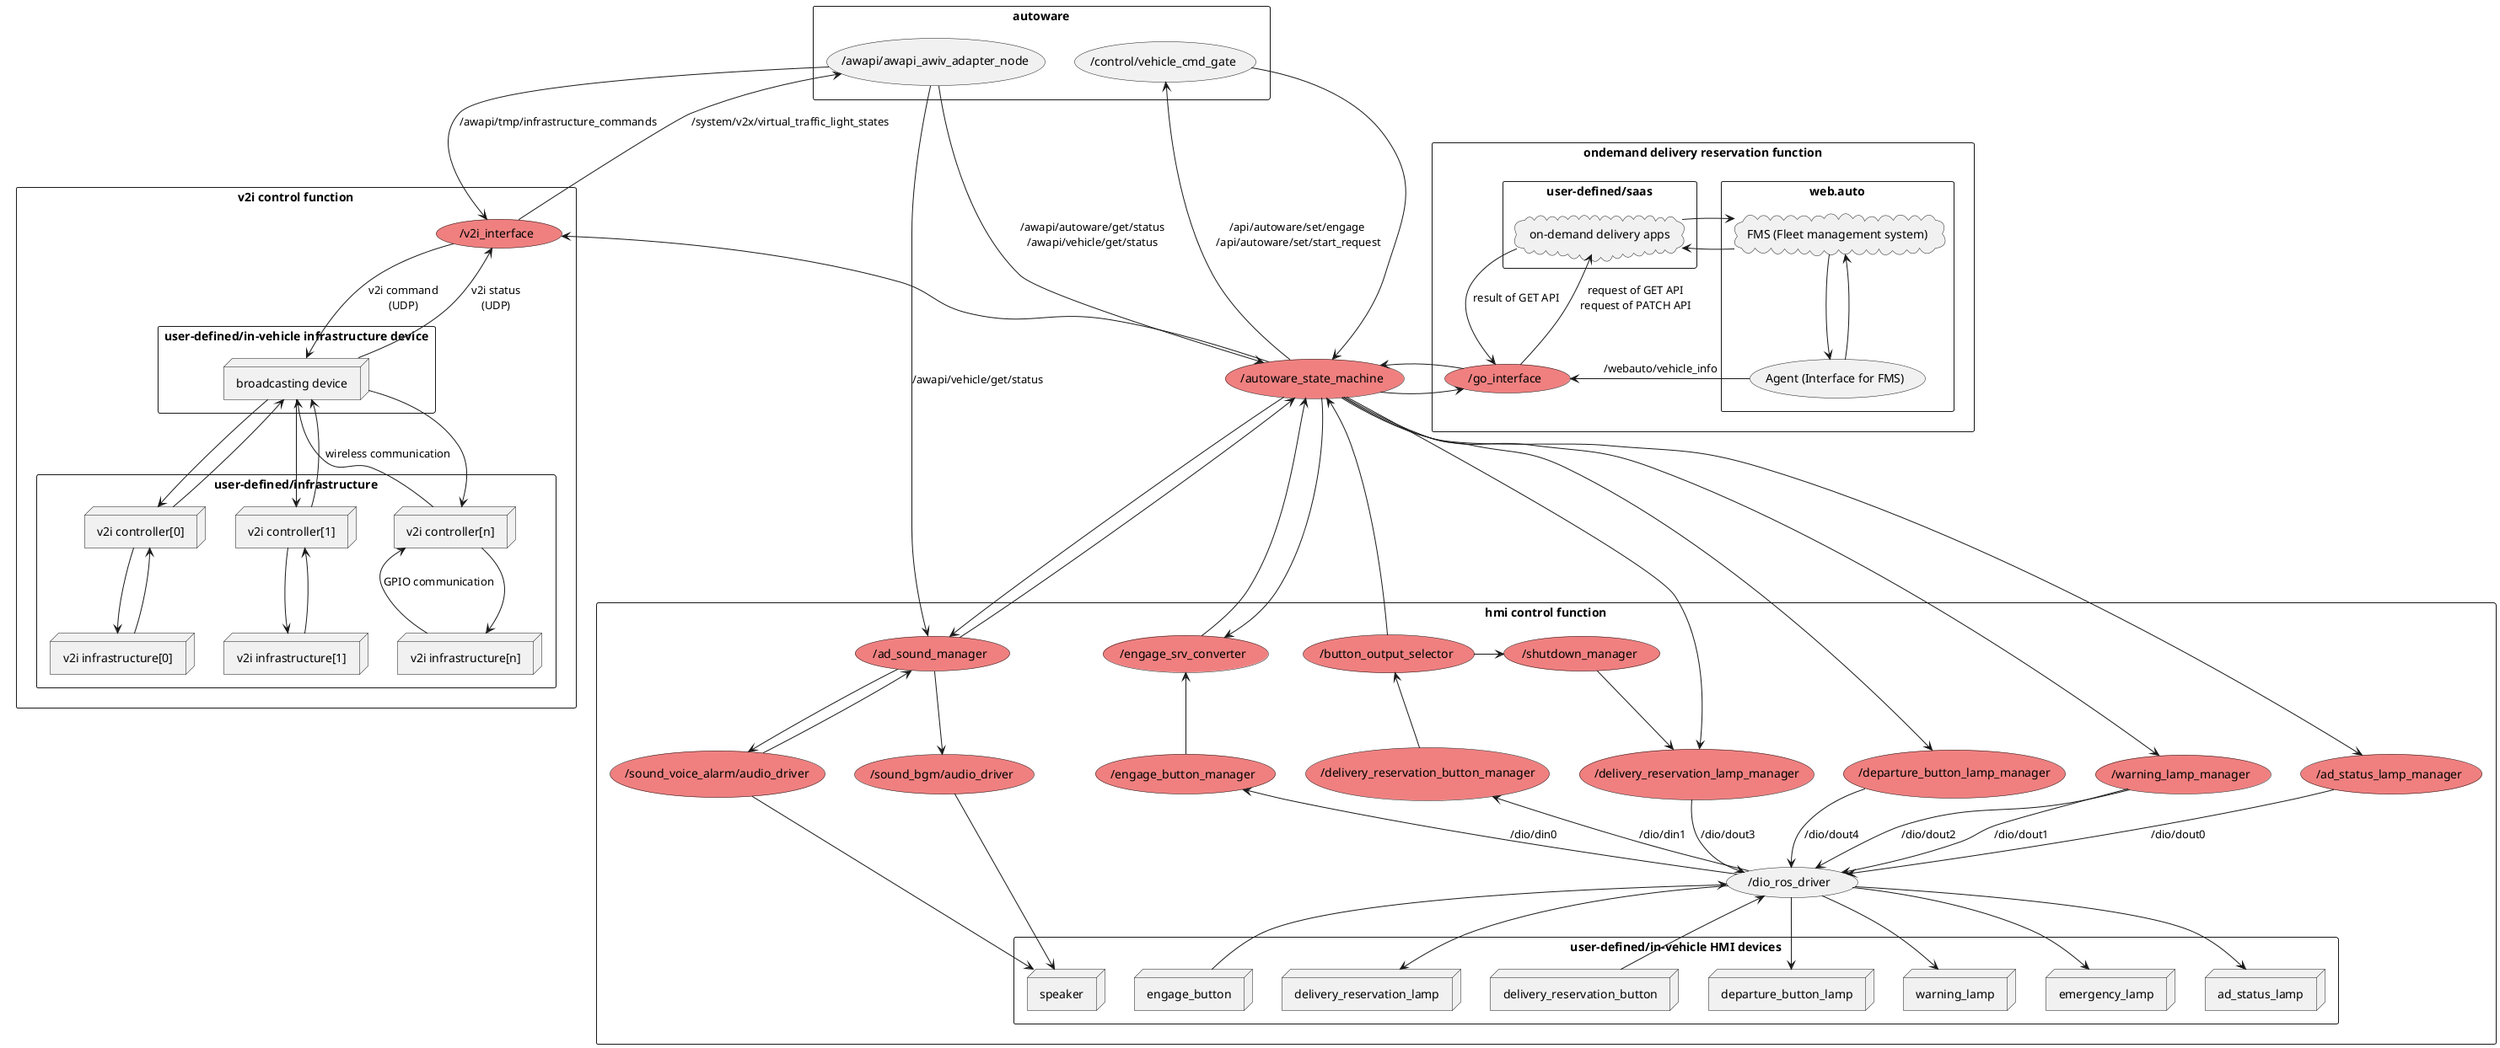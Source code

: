@startuml
rectangle "autoware" {
  usecase "/awapi/awapi_awiv_adapter_node"
  usecase "/control/vehicle_cmd_gate"
}

rectangle "v2i control function" {
  usecase "/v2i_interface" #LightCoral
  rectangle "user-defined/in-vehicle infrastructure device" {
    node "broadcasting device"
  }
  rectangle "user-defined/infrastructure" {
    node "v2i controller[0]" as v2ictl_0
    node "v2i controller[1]" as v2ictl_1
    node "v2i controller[n]" as v2ictl_n
    node "v2i infrastructure[0]" as v2ihw_0
    node "v2i infrastructure[1]" as v2ihw_1
    node "v2i infrastructure[n]" as v2ihw_n
  }
}

rectangle "ondemand delivery reservation function" {
  rectangle "web.auto" {
    cloud "FMS (Fleet management system)" as FMS
    usecase "Agent (Interface for FMS)" as Agent
  }
  rectangle "user-defined/saas" {
    cloud "on-demand delivery apps" as DeliveryApp
  }
  usecase "/go_interface" #LightCoral
}

usecase "/autoware_state_machine" #LightCoral

rectangle "hmi control function" {
  usecase "/ad_sound_manager" #LightCoral
  usecase "/sound_voice_alarm/audio_driver" #LightCoral
  usecase "/sound_bgm/audio_driver" #LightCoral
  usecase "/ad_status_lamp_manager" #LightCoral
  usecase "/engage_button_manager" #LightCoral
  usecase "/delivery_reservation_button_manager" #LightCoral
  usecase "/engage_srv_converter" #LightCoral
  usecase "/delivery_reservation_lamp_manager" #LightCoral
  usecase "/warning_lamp_manager" #LightCoral
  usecase "/button_output_selector" #LightCoral
  usecase "/shutdown_manager" #LightCoral
  usecase "/departure_button_lamp_manager" #LightCoral

  usecase "/dio_ros_driver" as (/dio_ros_driver)

  rectangle "user-defined/in-vehicle HMI devices" {
    node "speaker"
    node "ad_status_lamp"
    node "warning_lamp"
    node "emergency_lamp"
    node "delivery_reservation_lamp"
    node "engage_button"
    node "delivery_reservation_button"
    node "departure_button_lamp"
  }
}

(/v2i_interface) -[hidden] (/ad_sound_manager)
(/engage_srv_converter) -[hidden] (/v2i_interface)
(/ad_sound_manager) -[hidden] (/engage_srv_converter)
(broadcasting device) -[hidden] (speaker)

(/delivery_reservation_lamp_manager) --[hidden] (delivery_reservation_lamp)
(/ad_status_lamp_manager) --[hidden] (ad_status_lamp)
(/engage_button_manager) --[hidden] (engage_button)
(/warning_lamp_manager) --[hidden] (emergency_lamp)
(/warning_lamp_manager) ---[hidden] (warning_lamp)
(/ad_sound_manager) --[hidden] (speaker)

(/awapi/awapi_awiv_adapter_node) --> (/v2i_interface) : /awapi/tmp/infrastructure_commands
(/awapi/awapi_awiv_adapter_node) <-- (/v2i_interface) : /system/v2x/virtual_traffic_light_states
(/v2i_interface) --> (broadcasting device) : v2i command\n(UDP)
(/v2i_interface) <-- (broadcasting device) : v2i status\n(UDP)
(/v2i_interface) <--- (/autoware_state_machine)

(broadcasting device) --> (v2ictl_0)
(broadcasting device) <-- (v2ictl_0)
(broadcasting device) --> (v2ictl_1)
(broadcasting device) <-- (v2ictl_1)
(broadcasting device) --> (v2ictl_n)
(broadcasting device) <-- (v2ictl_n) : wireless communication

(/autoware_state_machine) --> (/ad_status_lamp_manager)
(/ad_status_lamp_manager) --> (/dio_ros_driver) : /dio/dout0

(/delivery_reservation_button_manager) <-- (/dio_ros_driver): /dio/din1
(/button_output_selector) <-- (/delivery_reservation_button_manager)
(/autoware_state_machine) <- (/button_output_selector)
(/shutdown_manager) <- (/button_output_selector)
(/engage_button_manager) <-- (/dio_ros_driver): /dio/din0
(/engage_srv_converter) <-- (/engage_button_manager)

(/autoware_state_machine) --> (/delivery_reservation_lamp_manager)
(/shutdown_manager) --> (/delivery_reservation_lamp_manager)
(/delivery_reservation_lamp_manager) --> (/dio_ros_driver) : /dio/dout3

(/autoware_state_machine) <-- (/engage_srv_converter)
(/autoware_state_machine) --> (/engage_srv_converter) 
(/control/vehicle_cmd_gate) <-- (/autoware_state_machine) : /api/autoware/set/engage\n /api/autoware/set/start_request
(/control/vehicle_cmd_gate) --> (/autoware_state_machine) 

(/awapi/awapi_awiv_adapter_node) -[hidden] (/control/vehicle_cmd_gate)
(/awapi/awapi_awiv_adapter_node) --> (/ad_sound_manager) : /awapi/vehicle/get/status
(/autoware_state_machine) ---> (/ad_sound_manager)
(/autoware_state_machine) <--- (/ad_sound_manager)
(/ad_sound_manager) --> (/sound_voice_alarm/audio_driver)
(/ad_sound_manager) <-- (/sound_voice_alarm/audio_driver)
(/ad_sound_manager) --> (/sound_bgm/audio_driver)
(/sound_voice_alarm/audio_driver) --> (speaker)
(/sound_bgm/audio_driver) --> (speaker)

(FMS) -> (DeliveryApp)
(FMS) <- (DeliveryApp)
(FMS) --> (Agent)
(FMS) <-- (Agent)
(Agent) -> (/go_interface) : /webauto/vehicle_info
(DeliveryApp) -->  (/go_interface) : result of GET API
(DeliveryApp) <-- (/go_interface) : request of GET API\nrequest of PATCH API
(/autoware_state_machine) -> (/go_interface)
(/autoware_state_machine) <- (/go_interface)

(broadcasting device) -[hidden] (v2ictl_1)
(v2ictl_0) -[hidden] (v2ictl_1)
(v2ictl_1) -[hidden] (v2ictl_n)
(v2ictl_n) --[hidden] (/ad_sound_manager)


(v2ictl_0) --> (v2ihw_0)
(v2ictl_0) <-- (v2ihw_0)
(v2ictl_1) --> (v2ihw_1)
(v2ictl_1) <-- (v2ihw_1)
(v2ictl_n) --> (v2ihw_n)
(v2ictl_n) <-- (v2ihw_n) : GPIO communication

(/autoware_state_machine) --> (/warning_lamp_manager)
(/warning_lamp_manager) --> (/dio_ros_driver) : /dio/dout2
(/warning_lamp_manager) --> (/dio_ros_driver) : /dio/dout1

(/autoware_state_machine) --> (/departure_button_lamp_manager)
(/departure_button_lamp_manager) --> (/dio_ros_driver) : /dio/dout4

(/dio_ros_driver) --> (ad_status_lamp)
(/dio_ros_driver) --> (warning_lamp)
(/dio_ros_driver) --> (emergency_lamp)
(/dio_ros_driver) --> (delivery_reservation_lamp)
(/dio_ros_driver) --> (departure_button_lamp)
(/dio_ros_driver) <-- (engage_button)
(/dio_ros_driver) <-- (delivery_reservation_button)

(/awapi/awapi_awiv_adapter_node) --> (/autoware_state_machine) : /awapi/autoware/get/status\n/awapi/vehicle/get/status

@enduml
